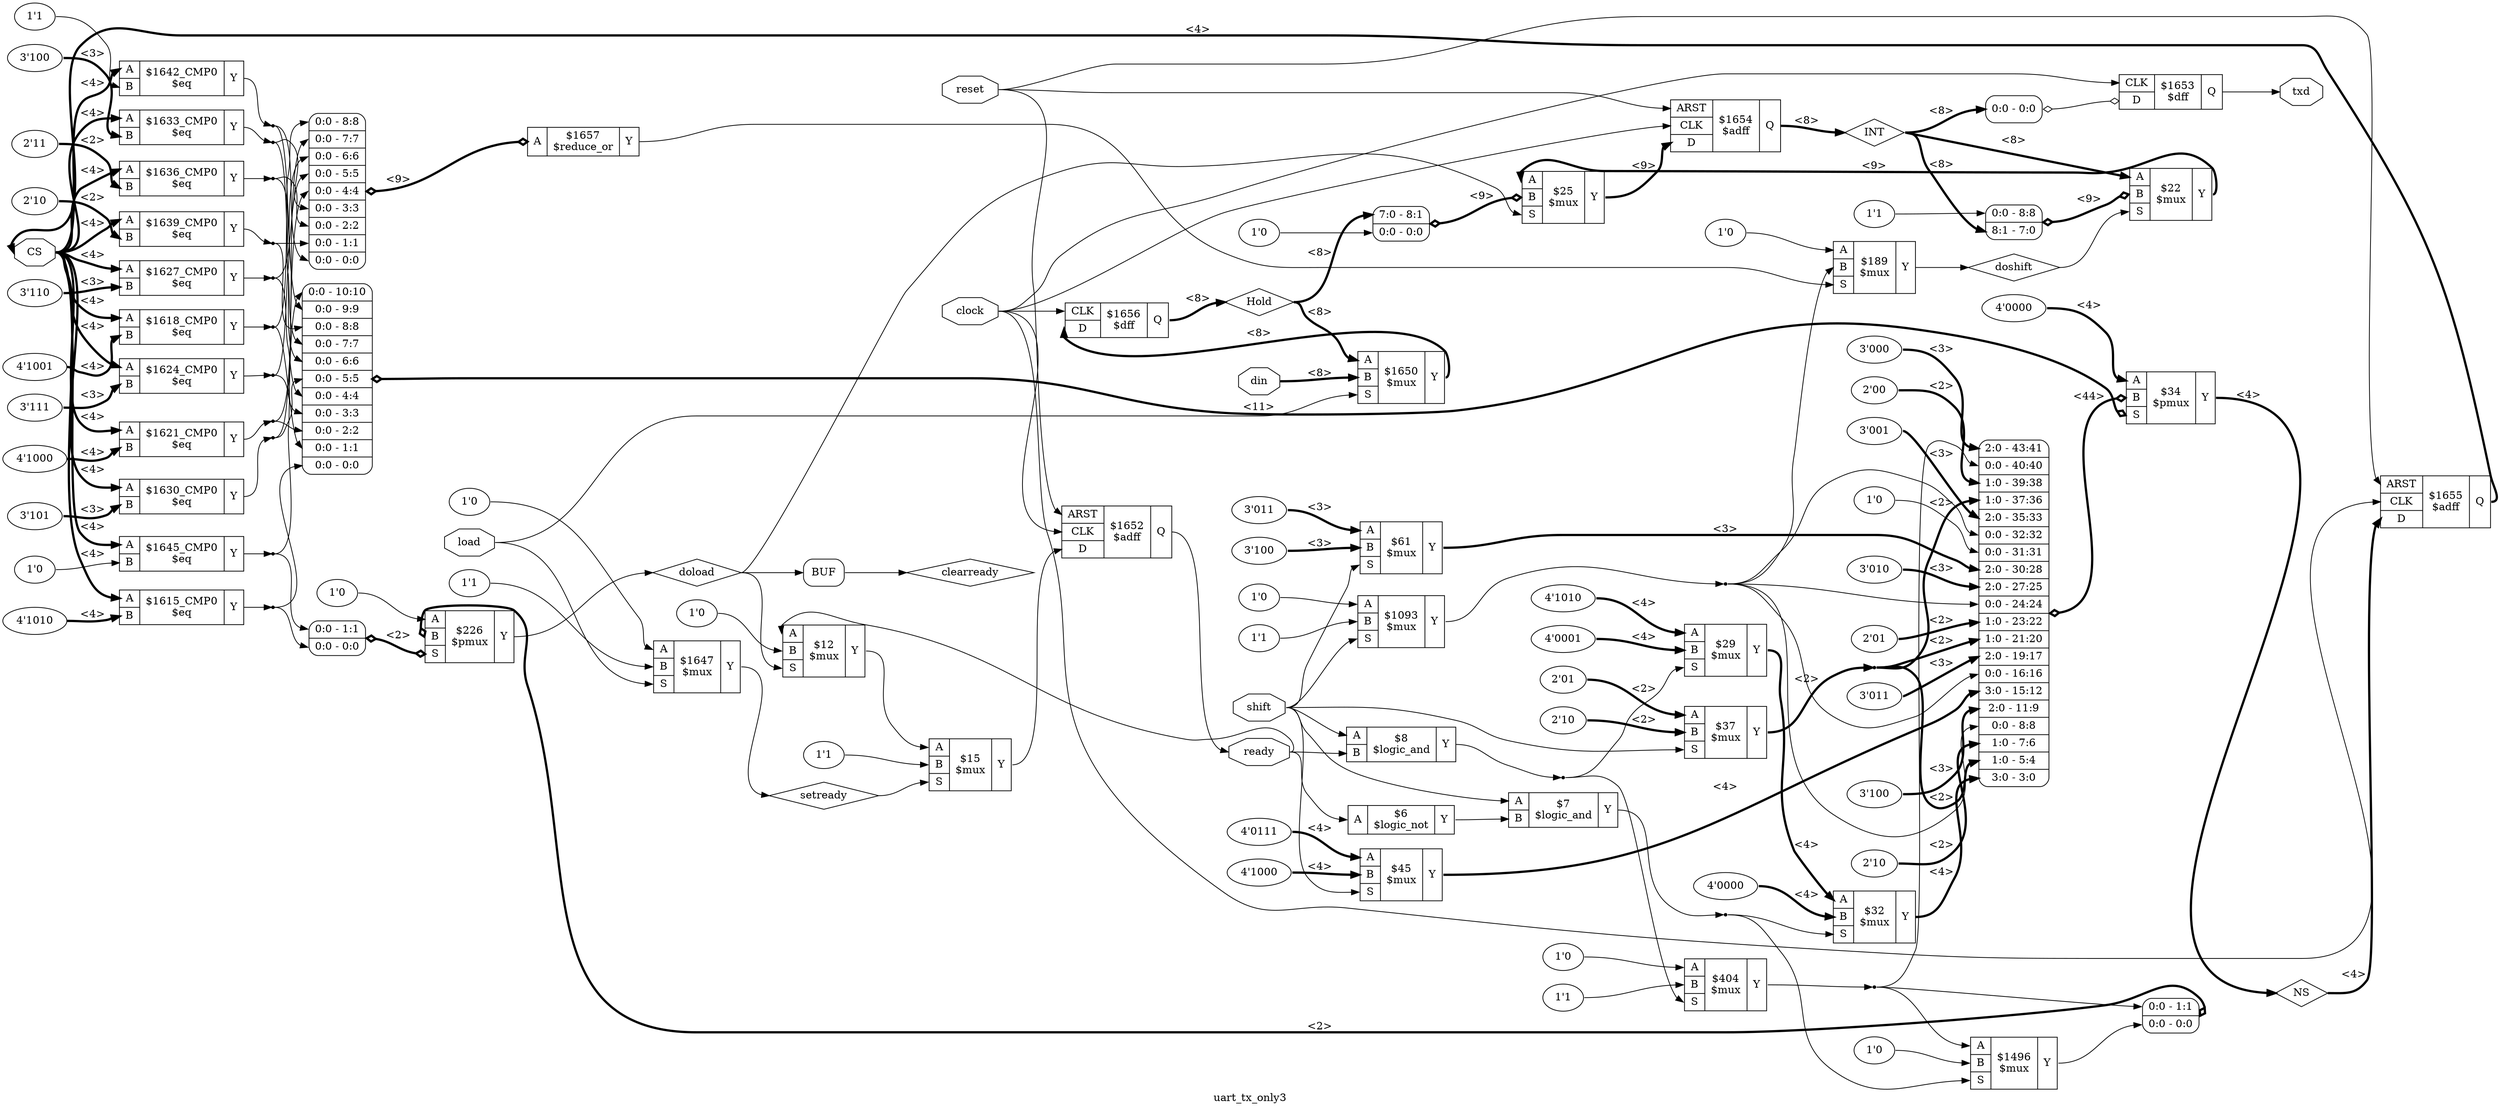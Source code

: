 digraph "uart_tx_only3" {
label="uart_tx_only3";
rankdir="LR";
remincross=true;
n30 [ shape=octagon, label="CS", color="black", fontcolor="black" ];
n31 [ shape=diamond, label="Hold", color="black", fontcolor="black" ];
n32 [ shape=diamond, label="INT", color="black", fontcolor="black" ];
n33 [ shape=diamond, label="NS", color="black", fontcolor="black" ];
n34 [ shape=diamond, label="clearready", color="black", fontcolor="black" ];
n35 [ shape=octagon, label="clock", color="black", fontcolor="black" ];
n36 [ shape=octagon, label="din", color="black", fontcolor="black" ];
n37 [ shape=diamond, label="doload", color="black", fontcolor="black" ];
n38 [ shape=diamond, label="doshift", color="black", fontcolor="black" ];
n39 [ shape=octagon, label="load", color="black", fontcolor="black" ];
n40 [ shape=octagon, label="ready", color="black", fontcolor="black" ];
n41 [ shape=octagon, label="reset", color="black", fontcolor="black" ];
n42 [ shape=diamond, label="setready", color="black", fontcolor="black" ];
n43 [ shape=octagon, label="shift", color="black", fontcolor="black" ];
n44 [ shape=octagon, label="txd", color="black", fontcolor="black" ];
c47 [ shape=record, label="{{<p45> A}|$1657\n$reduce_or|{<p46> Y}}" ];
x0 [ shape=record, style=rounded, label="<s8> 0:0 - 8:8 |<s7> 0:0 - 7:7 |<s6> 0:0 - 6:6 |<s5> 0:0 - 5:5 |<s4> 0:0 - 4:4 |<s3> 0:0 - 3:3 |<s2> 0:0 - 2:2 |<s1> 0:0 - 1:1 |<s0> 0:0 - 0:0 " ];
x0:e -> c47:p45:w [arrowhead=odiamond, arrowtail=odiamond, dir=both, color="black", style="setlinewidth(3)", label="<9>"];
c49 [ shape=record, label="{{<p45> A|<p48> B}|$7\n$logic_and|{<p46> Y}}" ];
c50 [ shape=record, label="{{<p45> A|<p48> B}|$8\n$logic_and|{<p46> Y}}" ];
c51 [ shape=record, label="{{<p45> A}|$6\n$logic_not|{<p46> Y}}" ];
c56 [ shape=record, label="{{<p52> ARST|<p53> CLK|<p54> D}|$1652\n$adff|{<p55> Q}}" ];
c57 [ shape=record, label="{{<p53> CLK|<p54> D}|$1653\n$dff|{<p55> Q}}" ];
x1 [ shape=record, style=rounded, label="<s0> 0:0 - 0:0 " ];
x1:e -> c57:p54:w [arrowhead=odiamond, arrowtail=odiamond, dir=both, color="black", label=""];
c58 [ shape=record, label="{{<p52> ARST|<p53> CLK|<p54> D}|$1654\n$adff|{<p55> Q}}" ];
c59 [ shape=record, label="{{<p52> ARST|<p53> CLK|<p54> D}|$1655\n$adff|{<p55> Q}}" ];
c60 [ shape=record, label="{{<p53> CLK|<p54> D}|$1656\n$dff|{<p55> Q}}" ];
v2 [ label="1'0" ];
v3 [ label="1'1" ];
c62 [ shape=record, label="{{<p45> A|<p48> B|<p61> S}|$1093\n$mux|{<p46> Y}}" ];
v4 [ label="1'0" ];
c63 [ shape=record, label="{{<p45> A|<p48> B|<p61> S}|$12\n$mux|{<p46> Y}}" ];
v5 [ label="1'0" ];
c64 [ shape=record, label="{{<p45> A|<p48> B|<p61> S}|$1496\n$mux|{<p46> Y}}" ];
v6 [ label="1'1" ];
c65 [ shape=record, label="{{<p45> A|<p48> B|<p61> S}|$15\n$mux|{<p46> Y}}" ];
v7 [ label="4'1010" ];
c66 [ shape=record, label="{{<p45> A|<p48> B}|$1615_CMP0\n$eq|{<p46> Y}}" ];
v8 [ label="4'1001" ];
c67 [ shape=record, label="{{<p45> A|<p48> B}|$1618_CMP0\n$eq|{<p46> Y}}" ];
v9 [ label="4'1000" ];
c68 [ shape=record, label="{{<p45> A|<p48> B}|$1621_CMP0\n$eq|{<p46> Y}}" ];
v10 [ label="3'111" ];
c69 [ shape=record, label="{{<p45> A|<p48> B}|$1624_CMP0\n$eq|{<p46> Y}}" ];
v11 [ label="3'110" ];
c70 [ shape=record, label="{{<p45> A|<p48> B}|$1627_CMP0\n$eq|{<p46> Y}}" ];
v12 [ label="3'101" ];
c71 [ shape=record, label="{{<p45> A|<p48> B}|$1630_CMP0\n$eq|{<p46> Y}}" ];
v13 [ label="3'100" ];
c72 [ shape=record, label="{{<p45> A|<p48> B}|$1633_CMP0\n$eq|{<p46> Y}}" ];
v14 [ label="2'11" ];
c73 [ shape=record, label="{{<p45> A|<p48> B}|$1636_CMP0\n$eq|{<p46> Y}}" ];
v15 [ label="2'10" ];
c74 [ shape=record, label="{{<p45> A|<p48> B}|$1639_CMP0\n$eq|{<p46> Y}}" ];
v16 [ label="1'1" ];
c75 [ shape=record, label="{{<p45> A|<p48> B}|$1642_CMP0\n$eq|{<p46> Y}}" ];
v17 [ label="1'0" ];
c76 [ shape=record, label="{{<p45> A|<p48> B}|$1645_CMP0\n$eq|{<p46> Y}}" ];
v18 [ label="1'0" ];
v19 [ label="1'1" ];
c77 [ shape=record, label="{{<p45> A|<p48> B|<p61> S}|$1647\n$mux|{<p46> Y}}" ];
c78 [ shape=record, label="{{<p45> A|<p48> B|<p61> S}|$1650\n$mux|{<p46> Y}}" ];
v20 [ label="1'0" ];
c79 [ shape=record, label="{{<p45> A|<p48> B|<p61> S}|$189\n$mux|{<p46> Y}}" ];
v22 [ label="1'1" ];
c80 [ shape=record, label="{{<p45> A|<p48> B|<p61> S}|$22\n$mux|{<p46> Y}}" ];
x21 [ shape=record, style=rounded, label="<s1> 0:0 - 8:8 |<s0> 8:1 - 7:0 " ];
x21:e -> c80:p48:w [arrowhead=odiamond, arrowtail=odiamond, dir=both, color="black", style="setlinewidth(3)", label="<9>"];
v23 [ label="1'0" ];
c81 [ shape=record, label="{{<p45> A|<p48> B|<p61> S}|$226\n$pmux|{<p46> Y}}" ];
x24 [ shape=record, style=rounded, label="<s1> 0:0 - 1:1 |<s0> 0:0 - 0:0 " ];
x24:e -> c81:p48:w [arrowhead=odiamond, arrowtail=odiamond, dir=both, color="black", style="setlinewidth(3)", label="<2>"];
x25 [ shape=record, style=rounded, label="<s1> 0:0 - 1:1 |<s0> 0:0 - 0:0 " ];
x25:e -> c81:p61:w [arrowhead=odiamond, arrowtail=odiamond, dir=both, color="black", style="setlinewidth(3)", label="<2>"];
v27 [ label="1'0" ];
c82 [ shape=record, label="{{<p45> A|<p48> B|<p61> S}|$25\n$mux|{<p46> Y}}" ];
x26 [ shape=record, style=rounded, label="<s1> 7:0 - 8:1 |<s0> 0:0 - 0:0 " ];
x26:e -> c82:p48:w [arrowhead=odiamond, arrowtail=odiamond, dir=both, color="black", style="setlinewidth(3)", label="<9>"];
v28 [ label="4'1010" ];
v29 [ label="4'0001" ];
c83 [ shape=record, label="{{<p45> A|<p48> B|<p61> S}|$29\n$mux|{<p46> Y}}" ];
v30 [ label="4'0000" ];
c84 [ shape=record, label="{{<p45> A|<p48> B|<p61> S}|$32\n$mux|{<p46> Y}}" ];
v31 [ label="4'0000" ];
v33 [ label="3'000" ];
v34 [ label="2'00" ];
v35 [ label="3'001" ];
v36 [ label="1'0" ];
v37 [ label="3'010" ];
v38 [ label="2'01" ];
v39 [ label="3'011" ];
v40 [ label="3'100" ];
v41 [ label="2'10" ];
c85 [ shape=record, label="{{<p45> A|<p48> B|<p61> S}|$34\n$pmux|{<p46> Y}}" ];
x32 [ shape=record, style=rounded, label="<s19> 2:0 - 43:41 |<s18> 0:0 - 40:40 |<s17> 1:0 - 39:38 |<s16> 1:0 - 37:36 |<s15> 2:0 - 35:33 |<s14> 0:0 - 32:32 |<s13> 0:0 - 31:31 |<s12> 2:0 - 30:28 |<s11> 2:0 - 27:25 |<s10> 0:0 - 24:24 |<s9> 1:0 - 23:22 |<s8> 1:0 - 21:20 |<s7> 2:0 - 19:17 |<s6> 0:0 - 16:16 |<s5> 3:0 - 15:12 |<s4> 2:0 - 11:9 |<s3> 0:0 - 8:8 |<s2> 1:0 - 7:6 |<s1> 1:0 - 5:4 |<s0> 3:0 - 3:0 " ];
x32:e -> c85:p48:w [arrowhead=odiamond, arrowtail=odiamond, dir=both, color="black", style="setlinewidth(3)", label="<44>"];
x42 [ shape=record, style=rounded, label="<s10> 0:0 - 10:10 |<s9> 0:0 - 9:9 |<s8> 0:0 - 8:8 |<s7> 0:0 - 7:7 |<s6> 0:0 - 6:6 |<s5> 0:0 - 5:5 |<s4> 0:0 - 4:4 |<s3> 0:0 - 3:3 |<s2> 0:0 - 2:2 |<s1> 0:0 - 1:1 |<s0> 0:0 - 0:0 " ];
x42:e -> c85:p61:w [arrowhead=odiamond, arrowtail=odiamond, dir=both, color="black", style="setlinewidth(3)", label="<11>"];
v43 [ label="2'01" ];
v44 [ label="2'10" ];
c86 [ shape=record, label="{{<p45> A|<p48> B|<p61> S}|$37\n$mux|{<p46> Y}}" ];
v45 [ label="1'0" ];
v46 [ label="1'1" ];
c87 [ shape=record, label="{{<p45> A|<p48> B|<p61> S}|$404\n$mux|{<p46> Y}}" ];
v47 [ label="4'0111" ];
v48 [ label="4'1000" ];
c88 [ shape=record, label="{{<p45> A|<p48> B|<p61> S}|$45\n$mux|{<p46> Y}}" ];
v49 [ label="3'011" ];
v50 [ label="3'100" ];
c89 [ shape=record, label="{{<p45> A|<p48> B|<p61> S}|$61\n$mux|{<p46> Y}}" ];
x51 [shape=box, style=rounded, label="BUF"];
n10 [ shape=point ];
c49:p46:e -> n10:w [color="black", label=""];
n10:e -> c64:p61:w [color="black", label=""];
n10:e -> c84:p61:w [color="black", label=""];
c51:p46:e -> c49:p48:w [color="black", label=""];
c63:p46:e -> c65:p45:w [color="black", label=""];
c80:p46:e -> c82:p45:w [color="black", style="setlinewidth(3)", label="<9>"];
c83:p46:e -> c84:p45:w [color="black", style="setlinewidth(3)", label="<4>"];
c84:p46:e -> x32:s0:w [color="black", style="setlinewidth(3)", label="<4>"];
n16 [ shape=point ];
c66:p46:e -> n16:w [color="black", label=""];
n16:e -> x25:s0:w [color="black", label=""];
n16:e -> x42:s0:w [color="black", label=""];
n17 [ shape=point ];
c86:p46:e -> n17:w [color="black", style="setlinewidth(3)", label="<2>"];
n17:e -> x32:s1:w [color="black", style="setlinewidth(3)", label="<2>"];
n17:e -> x32:s16:w [color="black", style="setlinewidth(3)", label="<2>"];
n17:e -> x32:s8:w [color="black", style="setlinewidth(3)", label="<2>"];
n18 [ shape=point ];
c67:p46:e -> n18:w [color="black", label=""];
n18:e -> x0:s8:w [color="black", label=""];
n18:e -> x42:s1:w [color="black", label=""];
n19 [ shape=point ];
c68:p46:e -> n19:w [color="black", label=""];
n19:e -> x0:s7:w [color="black", label=""];
n19:e -> x42:s2:w [color="black", label=""];
c78:p46:e -> c60:p54:w [color="black", style="setlinewidth(3)", label="<8>"];
c88:p46:e -> x32:s5:w [color="black", style="setlinewidth(3)", label="<4>"];
n21 [ shape=point ];
c69:p46:e -> n21:w [color="black", label=""];
n21:e -> x0:s6:w [color="black", label=""];
n21:e -> x42:s3:w [color="black", label=""];
n22 [ shape=point ];
c70:p46:e -> n22:w [color="black", label=""];
n22:e -> x0:s5:w [color="black", label=""];
n22:e -> x42:s4:w [color="black", label=""];
n23 [ shape=point ];
c71:p46:e -> n23:w [color="black", label=""];
n23:e -> x0:s4:w [color="black", label=""];
n23:e -> x42:s5:w [color="black", label=""];
n24 [ shape=point ];
c72:p46:e -> n24:w [color="black", label=""];
n24:e -> x0:s3:w [color="black", label=""];
n24:e -> x42:s6:w [color="black", label=""];
c89:p46:e -> x32:s12:w [color="black", style="setlinewidth(3)", label="<3>"];
n26 [ shape=point ];
c73:p46:e -> n26:w [color="black", label=""];
n26:e -> x0:s2:w [color="black", label=""];
n26:e -> x42:s7:w [color="black", label=""];
n27 [ shape=point ];
c74:p46:e -> n27:w [color="black", label=""];
n27:e -> x0:s1:w [color="black", label=""];
n27:e -> x42:s8:w [color="black", label=""];
n28 [ shape=point ];
c75:p46:e -> n28:w [color="black", label=""];
n28:e -> x0:s0:w [color="black", label=""];
n28:e -> x42:s9:w [color="black", label=""];
n29 [ shape=point ];
c76:p46:e -> n29:w [color="black", label=""];
n29:e -> x25:s1:w [color="black", label=""];
n29:e -> x42:s10:w [color="black", label=""];
c82:p46:e -> c58:p54:w [color="black", style="setlinewidth(3)", label="<9>"];
c59:p55:e -> n30:w [color="black", style="setlinewidth(3)", label="<4>"];
n30:e -> c66:p45:w [color="black", style="setlinewidth(3)", label="<4>"];
n30:e -> c67:p45:w [color="black", style="setlinewidth(3)", label="<4>"];
n30:e -> c68:p45:w [color="black", style="setlinewidth(3)", label="<4>"];
n30:e -> c69:p45:w [color="black", style="setlinewidth(3)", label="<4>"];
n30:e -> c70:p45:w [color="black", style="setlinewidth(3)", label="<4>"];
n30:e -> c71:p45:w [color="black", style="setlinewidth(3)", label="<4>"];
n30:e -> c72:p45:w [color="black", style="setlinewidth(3)", label="<4>"];
n30:e -> c73:p45:w [color="black", style="setlinewidth(3)", label="<4>"];
n30:e -> c74:p45:w [color="black", style="setlinewidth(3)", label="<4>"];
n30:e -> c75:p45:w [color="black", style="setlinewidth(3)", label="<4>"];
n30:e -> c76:p45:w [color="black", style="setlinewidth(3)", label="<4>"];
c60:p55:e -> n31:w [color="black", style="setlinewidth(3)", label="<8>"];
n31:e -> c78:p45:w [color="black", style="setlinewidth(3)", label="<8>"];
n31:e -> x26:s1:w [color="black", style="setlinewidth(3)", label="<8>"];
c58:p55:e -> n32:w [color="black", style="setlinewidth(3)", label="<8>"];
n32:e -> c80:p45:w [color="black", style="setlinewidth(3)", label="<8>"];
n32:e -> x1:s0:w [color="black", style="setlinewidth(3)", label="<8>"];
n32:e -> x21:s0:w [color="black", style="setlinewidth(3)", label="<8>"];
c85:p46:e -> n33:w [color="black", style="setlinewidth(3)", label="<4>"];
n33:e -> c59:p54:w [color="black", style="setlinewidth(3)", label="<4>"];
x51:e:e -> n34:w [color="black", label=""];
n35:e -> c56:p53:w [color="black", label=""];
n35:e -> c57:p53:w [color="black", label=""];
n35:e -> c58:p53:w [color="black", label=""];
n35:e -> c59:p53:w [color="black", label=""];
n35:e -> c60:p53:w [color="black", label=""];
n36:e -> c78:p48:w [color="black", style="setlinewidth(3)", label="<8>"];
c81:p46:e -> n37:w [color="black", label=""];
n37:e -> c63:p61:w [color="black", label=""];
n37:e -> c82:p61:w [color="black", label=""];
n37:e -> x51:w:w [color="black", label=""];
c79:p46:e -> n38:w [color="black", label=""];
n38:e -> c80:p61:w [color="black", label=""];
n39:e -> c77:p61:w [color="black", label=""];
n39:e -> c78:p61:w [color="black", label=""];
c65:p46:e -> c56:p54:w [color="black", label=""];
c56:p55:e -> n40:w [color="black", label=""];
n40:e -> c50:p48:w [color="black", label=""];
n40:e -> c51:p45:w [color="black", label=""];
n40:e -> c63:p45:w [color="black", label=""];
n41:e -> c56:p52:w [color="black", label=""];
n41:e -> c58:p52:w [color="black", label=""];
n41:e -> c59:p52:w [color="black", label=""];
c77:p46:e -> n42:w [color="black", label=""];
n42:e -> c65:p61:w [color="black", label=""];
n43:e -> c49:p45:w [color="black", label=""];
n43:e -> c50:p45:w [color="black", label=""];
n43:e -> c62:p61:w [color="black", label=""];
n43:e -> c86:p61:w [color="black", label=""];
n43:e -> c88:p61:w [color="black", label=""];
n43:e -> c89:p61:w [color="black", label=""];
c57:p55:e -> n44:w [color="black", label=""];
c64:p46:e -> x24:s0:w [color="black", label=""];
n6 [ shape=point ];
c87:p46:e -> n6:w [color="black", label=""];
n6:e -> c64:p45:w [color="black", label=""];
n6:e -> x24:s1:w [color="black", label=""];
n6:e -> x32:s18:w [color="black", label=""];
n7 [ shape=point ];
c62:p46:e -> n7:w [color="black", label=""];
n7:e -> c79:p48:w [color="black", label=""];
n7:e -> x32:s10:w [color="black", label=""];
n7:e -> x32:s14:w [color="black", label=""];
n7:e -> x32:s3:w [color="black", label=""];
n7:e -> x32:s6:w [color="black", label=""];
c47:p46:e -> c79:p61:w [color="black", label=""];
n9 [ shape=point ];
c50:p46:e -> n9:w [color="black", label=""];
n9:e -> c83:p61:w [color="black", label=""];
n9:e -> c87:p61:w [color="black", label=""];
v10:e -> c69:p48:w [color="black", style="setlinewidth(3)", label="<3>"];
v11:e -> c70:p48:w [color="black", style="setlinewidth(3)", label="<3>"];
v12:e -> c71:p48:w [color="black", style="setlinewidth(3)", label="<3>"];
v13:e -> c72:p48:w [color="black", style="setlinewidth(3)", label="<3>"];
v14:e -> c73:p48:w [color="black", style="setlinewidth(3)", label="<2>"];
v15:e -> c74:p48:w [color="black", style="setlinewidth(3)", label="<2>"];
v16:e -> c75:p48:w [color="black", label=""];
v17:e -> c76:p48:w [color="black", label=""];
v18:e -> c77:p45:w [color="black", label=""];
v19:e -> c77:p48:w [color="black", label=""];
v2:e -> c62:p45:w [color="black", label=""];
v20:e -> c79:p45:w [color="black", label=""];
v22:e -> x21:s1:w [color="black", label=""];
v23:e -> c81:p45:w [color="black", label=""];
v27:e -> x26:s0:w [color="black", label=""];
v28:e -> c83:p45:w [color="black", style="setlinewidth(3)", label="<4>"];
v29:e -> c83:p48:w [color="black", style="setlinewidth(3)", label="<4>"];
v3:e -> c62:p48:w [color="black", label=""];
v30:e -> c84:p48:w [color="black", style="setlinewidth(3)", label="<4>"];
v31:e -> c85:p45:w [color="black", style="setlinewidth(3)", label="<4>"];
v33:e -> x32:s19:w [color="black", style="setlinewidth(3)", label="<3>"];
v34:e -> x32:s17:w [color="black", style="setlinewidth(3)", label="<2>"];
v35:e -> x32:s15:w [color="black", style="setlinewidth(3)", label="<3>"];
v36:e -> x32:s13:w [color="black", label=""];
v37:e -> x32:s11:w [color="black", style="setlinewidth(3)", label="<3>"];
v38:e -> x32:s9:w [color="black", style="setlinewidth(3)", label="<2>"];
v39:e -> x32:s7:w [color="black", style="setlinewidth(3)", label="<3>"];
v4:e -> c63:p48:w [color="black", label=""];
v40:e -> x32:s4:w [color="black", style="setlinewidth(3)", label="<3>"];
v41:e -> x32:s2:w [color="black", style="setlinewidth(3)", label="<2>"];
v43:e -> c86:p45:w [color="black", style="setlinewidth(3)", label="<2>"];
v44:e -> c86:p48:w [color="black", style="setlinewidth(3)", label="<2>"];
v45:e -> c87:p45:w [color="black", label=""];
v46:e -> c87:p48:w [color="black", label=""];
v47:e -> c88:p45:w [color="black", style="setlinewidth(3)", label="<4>"];
v48:e -> c88:p48:w [color="black", style="setlinewidth(3)", label="<4>"];
v49:e -> c89:p45:w [color="black", style="setlinewidth(3)", label="<3>"];
v5:e -> c64:p48:w [color="black", label=""];
v50:e -> c89:p48:w [color="black", style="setlinewidth(3)", label="<3>"];
v6:e -> c65:p48:w [color="black", label=""];
v7:e -> c66:p48:w [color="black", style="setlinewidth(3)", label="<4>"];
v8:e -> c67:p48:w [color="black", style="setlinewidth(3)", label="<4>"];
v9:e -> c68:p48:w [color="black", style="setlinewidth(3)", label="<4>"];
}
